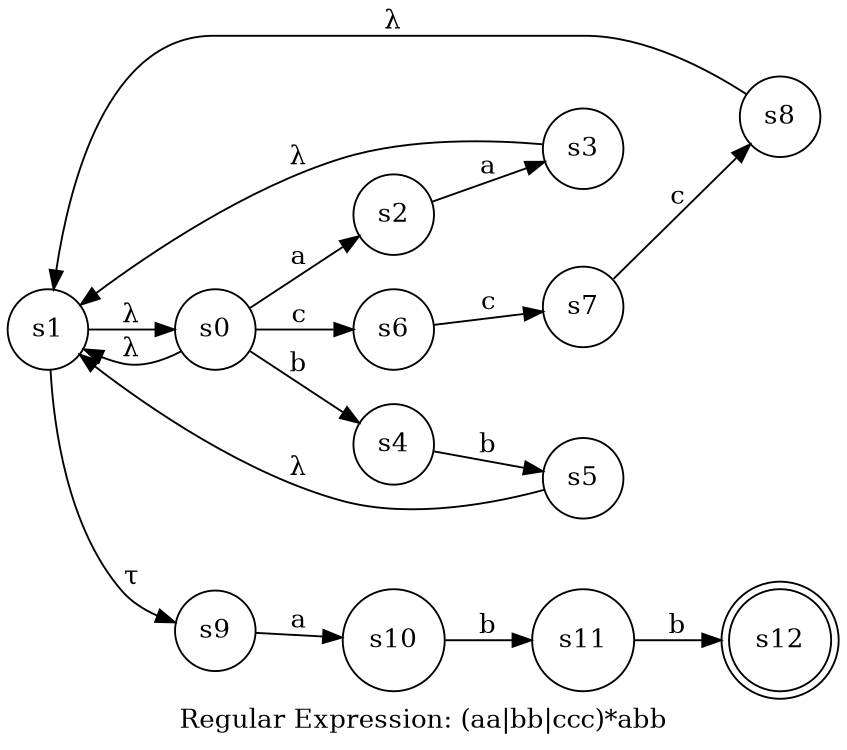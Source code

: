 digraph finite_state_machine {
	label="Regular Expression: (aa|bb|ccc)*abb";
	rankdir=LR;
	size="8,5"
	node [shape = doublecircle]; s12;
	node [shape = circle];
	s0 -> s2 [ label = "a" ];
	s0 -> s4 [ label = "b" ];
	s0 -> s6 [ label = "c" ];
	s0 -> s1 [ label = "λ" ];
	s1 -> s0 [ label = "λ" ];
	s1 -> s9 [ label = "τ" ];
	s2 -> s3 [ label = "a" ];
	s3 -> s1 [ label = "λ" ];
	s4 -> s5 [ label = "b" ];
	s5 -> s1 [ label = "λ" ];
	s6 -> s7 [ label = "c" ];
	s7 -> s8 [ label = "c" ];
	s8 -> s1 [ label = "λ" ];
	s9 -> s10 [ label = "a" ];
	s10 -> s11 [ label = "b" ];
	s11 -> s12 [ label = "b" ];
}
